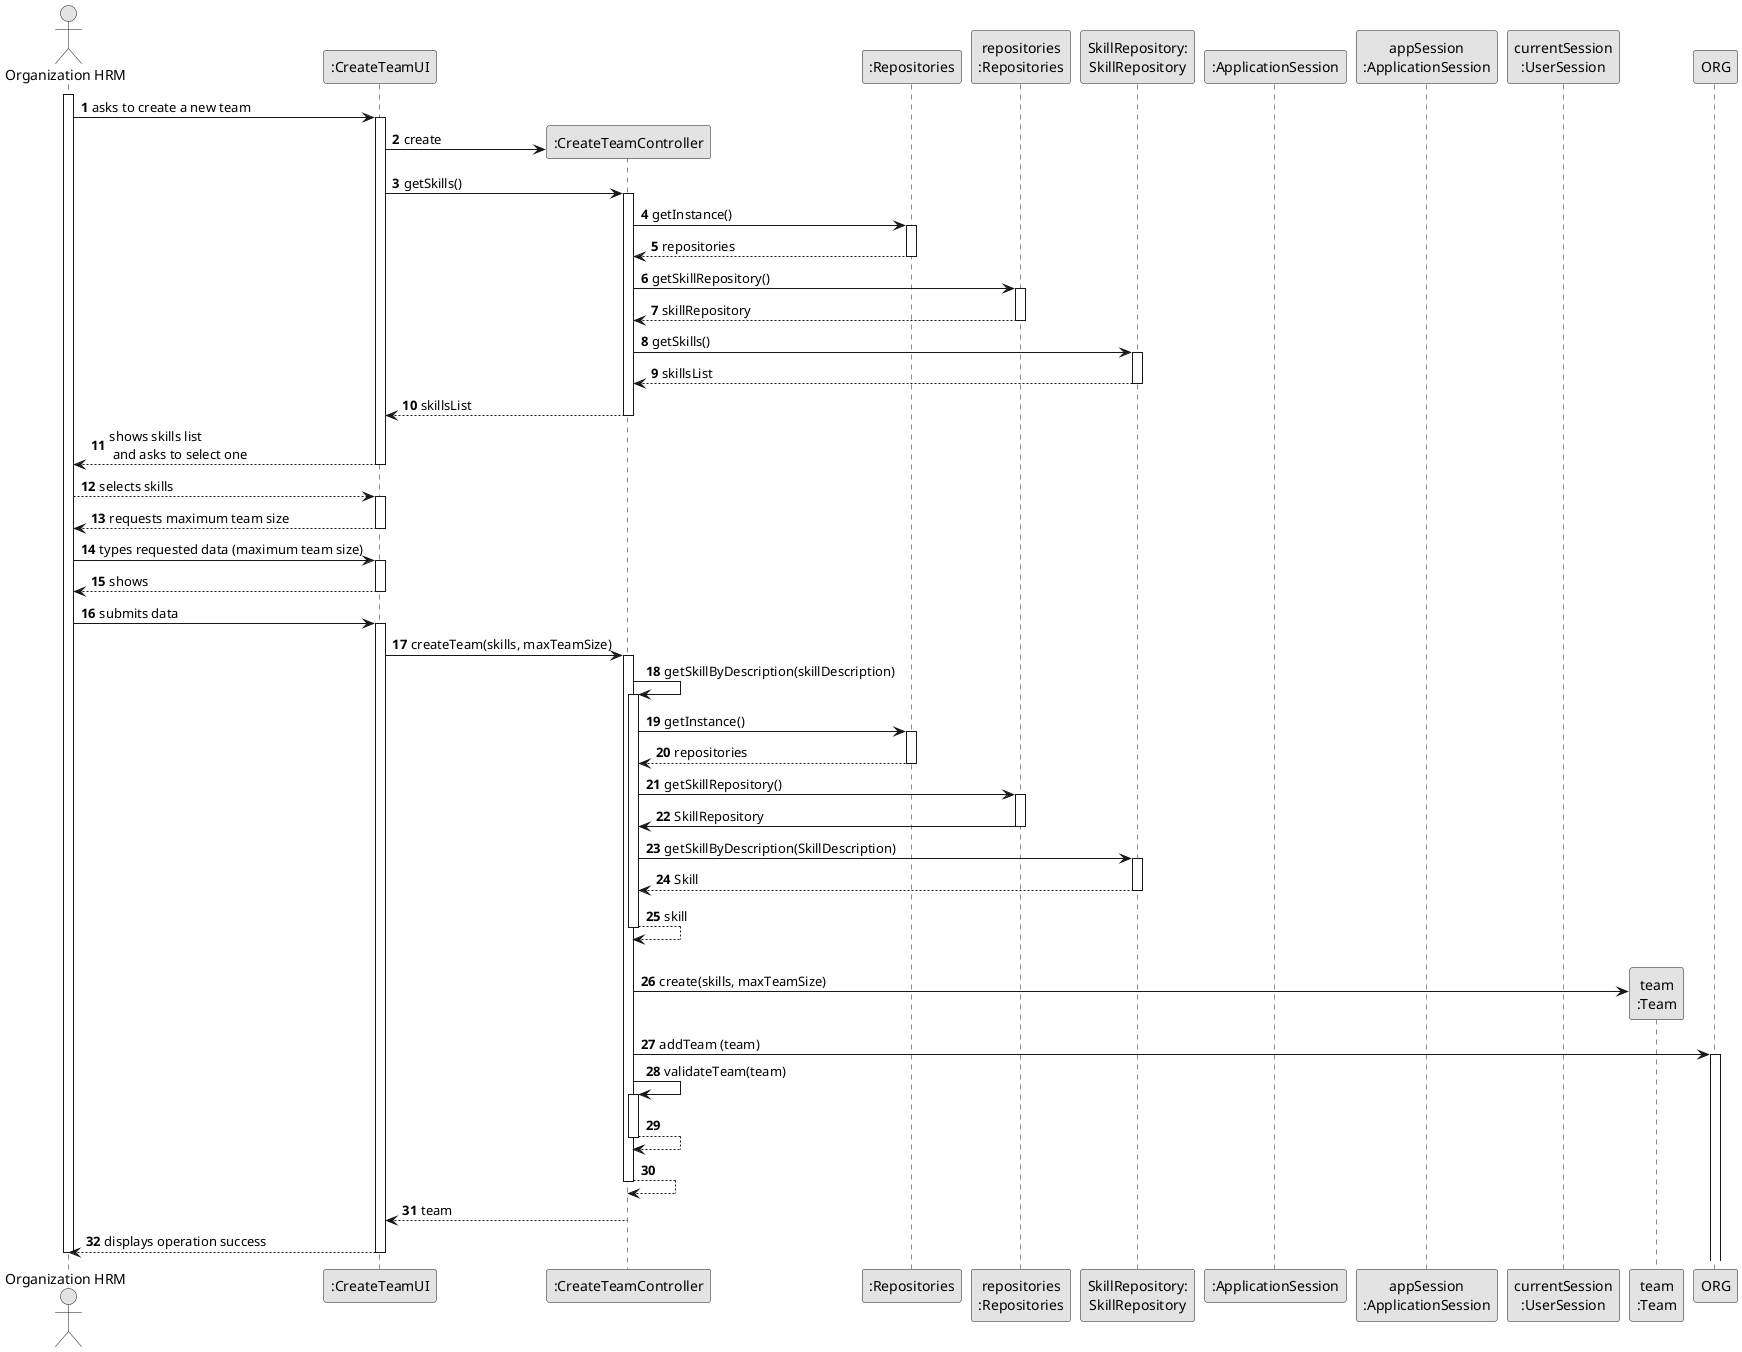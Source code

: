@startuml
skinparam monochrome true
skinparam packageStyle rectangle
skinparam shadowing false

autonumber

'hide footbox
actor "Organization HRM" as ADM
participant ":CreateTeamUI" as UI
participant ":CreateTeamController" as CTRL
participant ":Repositories" as RepositorySingleton
participant "repositories\n:Repositories" as PLAT
participant "SkillRepository:\nSkillRepository" as SkillRepository
participant ":ApplicationSession" as _APP
participant "appSession\n:ApplicationSession" as APP
participant "currentSession\n:UserSession" as SESSAO
participant "team\n:Team" as Team

activate ADM

    ADM -> UI : asks to create a new team
    activate UI

                UI -> CTRL** : create

                UI -> CTRL : getSkills()
                activate CTRL

                    CTRL -> RepositorySingleton : getInstance()
                    activate RepositorySingleton

                        RepositorySingleton --> CTRL: repositories
                    deactivate RepositorySingleton

                    CTRL -> PLAT : getSkillRepository()
                    activate PLAT

                        PLAT --> CTRL: skillRepository
                    deactivate PLAT

                    CTRL -> SkillRepository : getSkills()
                    activate SkillRepository

                        SkillRepository --> CTRL : skillsList
                    deactivate SkillRepository

                    CTRL --> UI : skillsList
                deactivate CTRL

                UI --> ADM : shows skills list\n and asks to select one
            deactivate UI

        ADM --> UI : selects skills
        activate UI

        UI --> ADM : requests maximum team size
    deactivate UI

    ADM -> UI : types requested data (maximum team size)
    activate UI

        UI --> ADM : shows
    deactivate UI

    ADM -> UI : submits data
    activate UI

        UI -> CTRL : createTeam(skills, maxTeamSize)
        activate CTRL

            CTRL -> CTRL : getSkillByDescription(skillDescription)
            activate CTRL

                CTRL -> RepositorySingleton : getInstance()
                activate RepositorySingleton

                    RepositorySingleton --> CTRL: repositories
                deactivate RepositorySingleton

                CTRL -> PLAT : getSkillRepository()
                activate PLAT

                    PLAT -> CTRL : SkillRepository
                deactivate PLAT

                CTRL -> SkillRepository : getSkillByDescription(SkillDescription)
                activate SkillRepository

                    SkillRepository --> CTRL : Skill
                deactivate SkillRepository
                    CTRL --> CTRL : skill
            deactivate CTRL


            |||
                CTRL -> Team**: create(skills, maxTeamSize)
                CTRL -> ORG: addTeam (team)


                activate ORG
                    CTRL -> CTRL: validateTeam(team)
                    activate CTRL
                        CTRL --> CTRL
                    deactivate CTRL

                    CTRL --> CTRL
                deactivate CTRL

            CTRL --> UI: team
            deactivate CTRL
            UI --> ADM: displays operation success
    deactivate UI

deactivate ADM

@enduml